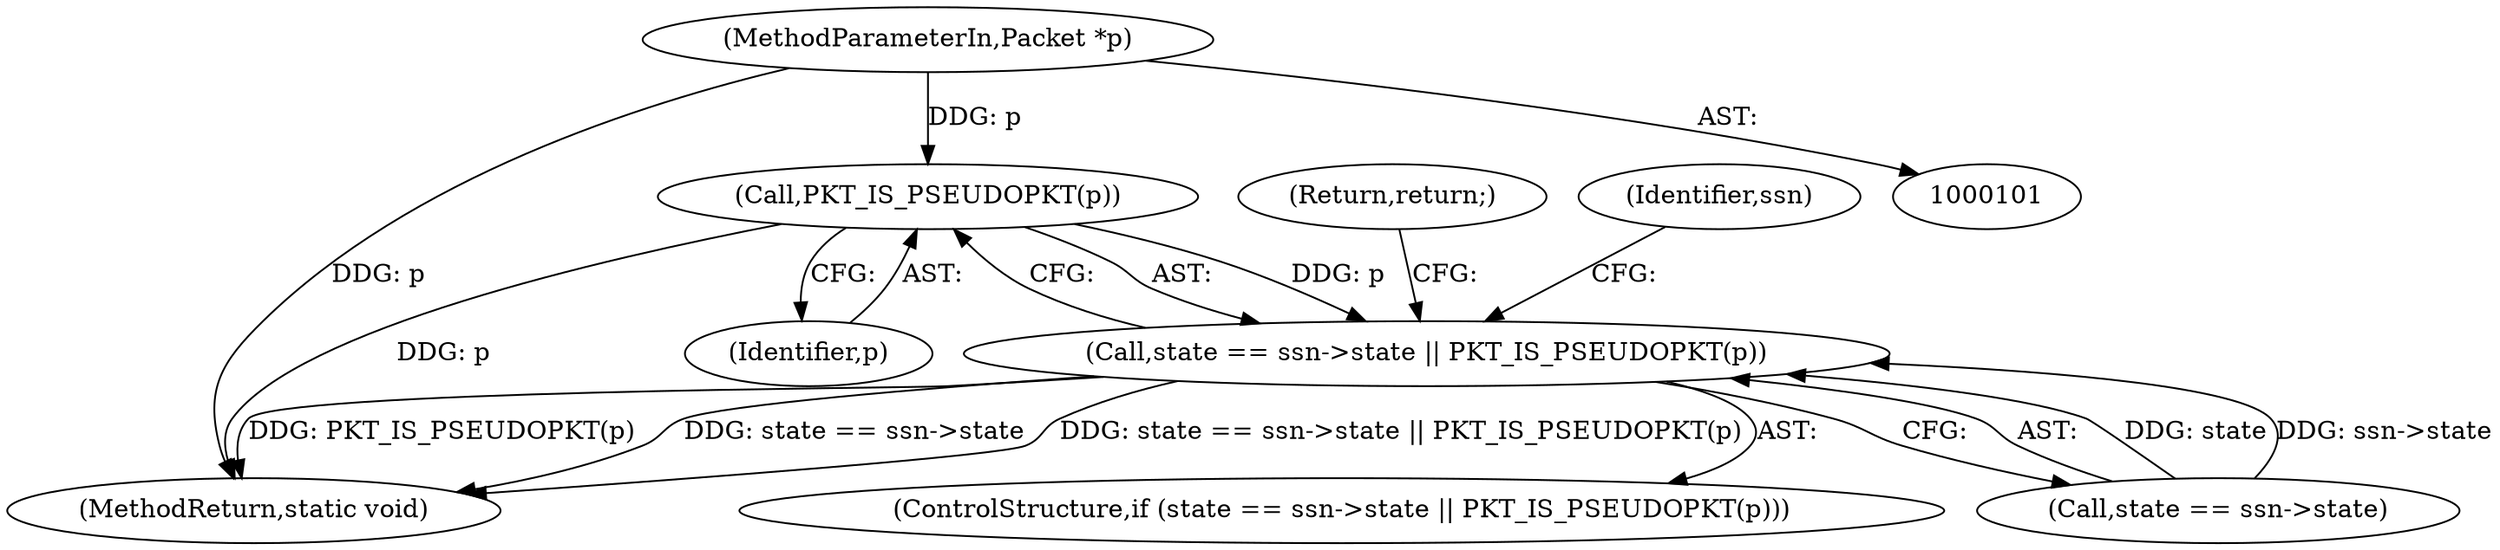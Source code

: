 digraph "0_suricata_843d0b7a10bb45627f94764a6c5d468a24143345_0@pointer" {
"1000102" [label="(MethodParameterIn,Packet *p)"];
"1000113" [label="(Call,PKT_IS_PSEUDOPKT(p))"];
"1000107" [label="(Call,state == ssn->state || PKT_IS_PSEUDOPKT(p))"];
"1000115" [label="(Return,return;)"];
"1000153" [label="(MethodReturn,static void)"];
"1000118" [label="(Identifier,ssn)"];
"1000114" [label="(Identifier,p)"];
"1000107" [label="(Call,state == ssn->state || PKT_IS_PSEUDOPKT(p))"];
"1000113" [label="(Call,PKT_IS_PSEUDOPKT(p))"];
"1000106" [label="(ControlStructure,if (state == ssn->state || PKT_IS_PSEUDOPKT(p)))"];
"1000102" [label="(MethodParameterIn,Packet *p)"];
"1000108" [label="(Call,state == ssn->state)"];
"1000102" -> "1000101"  [label="AST: "];
"1000102" -> "1000153"  [label="DDG: p"];
"1000102" -> "1000113"  [label="DDG: p"];
"1000113" -> "1000107"  [label="AST: "];
"1000113" -> "1000114"  [label="CFG: "];
"1000114" -> "1000113"  [label="AST: "];
"1000107" -> "1000113"  [label="CFG: "];
"1000113" -> "1000153"  [label="DDG: p"];
"1000113" -> "1000107"  [label="DDG: p"];
"1000107" -> "1000106"  [label="AST: "];
"1000107" -> "1000108"  [label="CFG: "];
"1000108" -> "1000107"  [label="AST: "];
"1000115" -> "1000107"  [label="CFG: "];
"1000118" -> "1000107"  [label="CFG: "];
"1000107" -> "1000153"  [label="DDG: state == ssn->state"];
"1000107" -> "1000153"  [label="DDG: state == ssn->state || PKT_IS_PSEUDOPKT(p)"];
"1000107" -> "1000153"  [label="DDG: PKT_IS_PSEUDOPKT(p)"];
"1000108" -> "1000107"  [label="DDG: state"];
"1000108" -> "1000107"  [label="DDG: ssn->state"];
}
